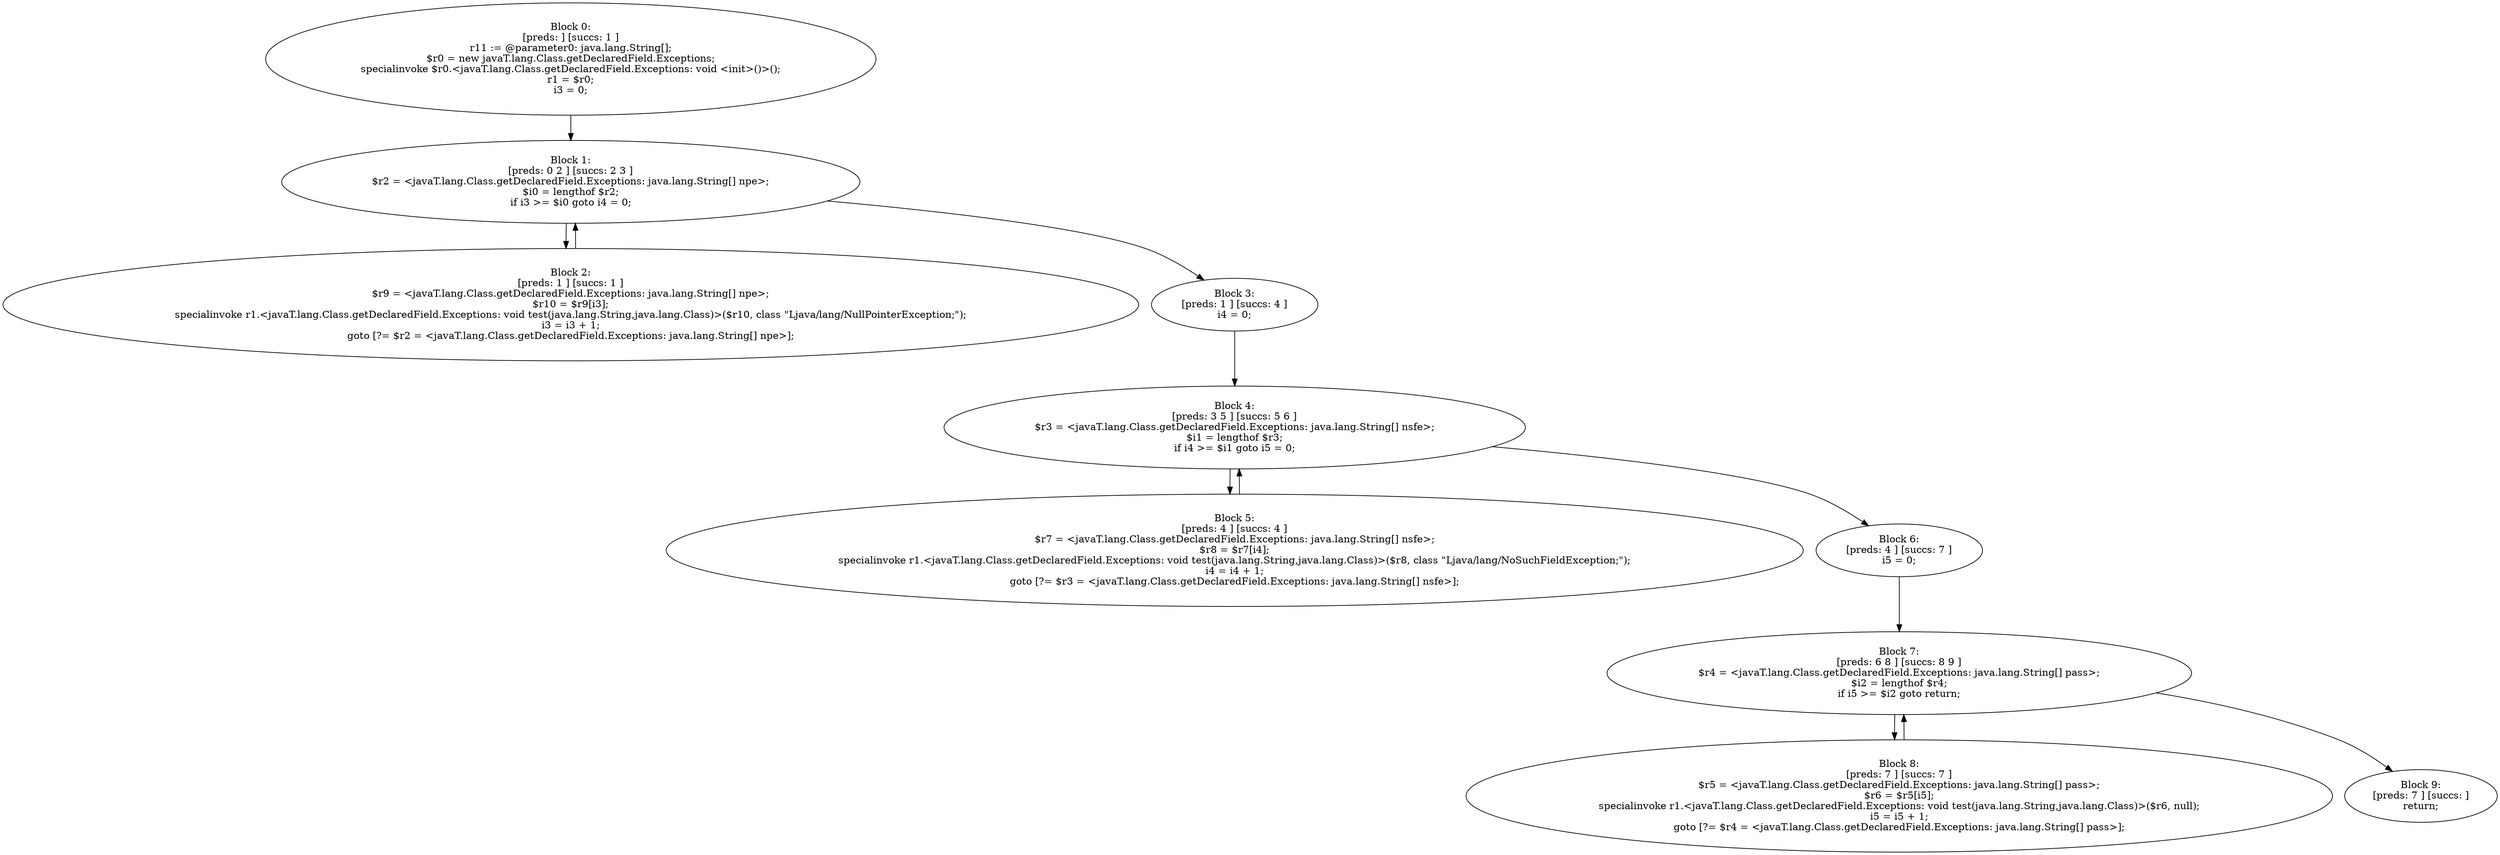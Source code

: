 digraph "unitGraph" {
    "Block 0:
[preds: ] [succs: 1 ]
r11 := @parameter0: java.lang.String[];
$r0 = new javaT.lang.Class.getDeclaredField.Exceptions;
specialinvoke $r0.<javaT.lang.Class.getDeclaredField.Exceptions: void <init>()>();
r1 = $r0;
i3 = 0;
"
    "Block 1:
[preds: 0 2 ] [succs: 2 3 ]
$r2 = <javaT.lang.Class.getDeclaredField.Exceptions: java.lang.String[] npe>;
$i0 = lengthof $r2;
if i3 >= $i0 goto i4 = 0;
"
    "Block 2:
[preds: 1 ] [succs: 1 ]
$r9 = <javaT.lang.Class.getDeclaredField.Exceptions: java.lang.String[] npe>;
$r10 = $r9[i3];
specialinvoke r1.<javaT.lang.Class.getDeclaredField.Exceptions: void test(java.lang.String,java.lang.Class)>($r10, class \"Ljava/lang/NullPointerException;\");
i3 = i3 + 1;
goto [?= $r2 = <javaT.lang.Class.getDeclaredField.Exceptions: java.lang.String[] npe>];
"
    "Block 3:
[preds: 1 ] [succs: 4 ]
i4 = 0;
"
    "Block 4:
[preds: 3 5 ] [succs: 5 6 ]
$r3 = <javaT.lang.Class.getDeclaredField.Exceptions: java.lang.String[] nsfe>;
$i1 = lengthof $r3;
if i4 >= $i1 goto i5 = 0;
"
    "Block 5:
[preds: 4 ] [succs: 4 ]
$r7 = <javaT.lang.Class.getDeclaredField.Exceptions: java.lang.String[] nsfe>;
$r8 = $r7[i4];
specialinvoke r1.<javaT.lang.Class.getDeclaredField.Exceptions: void test(java.lang.String,java.lang.Class)>($r8, class \"Ljava/lang/NoSuchFieldException;\");
i4 = i4 + 1;
goto [?= $r3 = <javaT.lang.Class.getDeclaredField.Exceptions: java.lang.String[] nsfe>];
"
    "Block 6:
[preds: 4 ] [succs: 7 ]
i5 = 0;
"
    "Block 7:
[preds: 6 8 ] [succs: 8 9 ]
$r4 = <javaT.lang.Class.getDeclaredField.Exceptions: java.lang.String[] pass>;
$i2 = lengthof $r4;
if i5 >= $i2 goto return;
"
    "Block 8:
[preds: 7 ] [succs: 7 ]
$r5 = <javaT.lang.Class.getDeclaredField.Exceptions: java.lang.String[] pass>;
$r6 = $r5[i5];
specialinvoke r1.<javaT.lang.Class.getDeclaredField.Exceptions: void test(java.lang.String,java.lang.Class)>($r6, null);
i5 = i5 + 1;
goto [?= $r4 = <javaT.lang.Class.getDeclaredField.Exceptions: java.lang.String[] pass>];
"
    "Block 9:
[preds: 7 ] [succs: ]
return;
"
    "Block 0:
[preds: ] [succs: 1 ]
r11 := @parameter0: java.lang.String[];
$r0 = new javaT.lang.Class.getDeclaredField.Exceptions;
specialinvoke $r0.<javaT.lang.Class.getDeclaredField.Exceptions: void <init>()>();
r1 = $r0;
i3 = 0;
"->"Block 1:
[preds: 0 2 ] [succs: 2 3 ]
$r2 = <javaT.lang.Class.getDeclaredField.Exceptions: java.lang.String[] npe>;
$i0 = lengthof $r2;
if i3 >= $i0 goto i4 = 0;
";
    "Block 1:
[preds: 0 2 ] [succs: 2 3 ]
$r2 = <javaT.lang.Class.getDeclaredField.Exceptions: java.lang.String[] npe>;
$i0 = lengthof $r2;
if i3 >= $i0 goto i4 = 0;
"->"Block 2:
[preds: 1 ] [succs: 1 ]
$r9 = <javaT.lang.Class.getDeclaredField.Exceptions: java.lang.String[] npe>;
$r10 = $r9[i3];
specialinvoke r1.<javaT.lang.Class.getDeclaredField.Exceptions: void test(java.lang.String,java.lang.Class)>($r10, class \"Ljava/lang/NullPointerException;\");
i3 = i3 + 1;
goto [?= $r2 = <javaT.lang.Class.getDeclaredField.Exceptions: java.lang.String[] npe>];
";
    "Block 1:
[preds: 0 2 ] [succs: 2 3 ]
$r2 = <javaT.lang.Class.getDeclaredField.Exceptions: java.lang.String[] npe>;
$i0 = lengthof $r2;
if i3 >= $i0 goto i4 = 0;
"->"Block 3:
[preds: 1 ] [succs: 4 ]
i4 = 0;
";
    "Block 2:
[preds: 1 ] [succs: 1 ]
$r9 = <javaT.lang.Class.getDeclaredField.Exceptions: java.lang.String[] npe>;
$r10 = $r9[i3];
specialinvoke r1.<javaT.lang.Class.getDeclaredField.Exceptions: void test(java.lang.String,java.lang.Class)>($r10, class \"Ljava/lang/NullPointerException;\");
i3 = i3 + 1;
goto [?= $r2 = <javaT.lang.Class.getDeclaredField.Exceptions: java.lang.String[] npe>];
"->"Block 1:
[preds: 0 2 ] [succs: 2 3 ]
$r2 = <javaT.lang.Class.getDeclaredField.Exceptions: java.lang.String[] npe>;
$i0 = lengthof $r2;
if i3 >= $i0 goto i4 = 0;
";
    "Block 3:
[preds: 1 ] [succs: 4 ]
i4 = 0;
"->"Block 4:
[preds: 3 5 ] [succs: 5 6 ]
$r3 = <javaT.lang.Class.getDeclaredField.Exceptions: java.lang.String[] nsfe>;
$i1 = lengthof $r3;
if i4 >= $i1 goto i5 = 0;
";
    "Block 4:
[preds: 3 5 ] [succs: 5 6 ]
$r3 = <javaT.lang.Class.getDeclaredField.Exceptions: java.lang.String[] nsfe>;
$i1 = lengthof $r3;
if i4 >= $i1 goto i5 = 0;
"->"Block 5:
[preds: 4 ] [succs: 4 ]
$r7 = <javaT.lang.Class.getDeclaredField.Exceptions: java.lang.String[] nsfe>;
$r8 = $r7[i4];
specialinvoke r1.<javaT.lang.Class.getDeclaredField.Exceptions: void test(java.lang.String,java.lang.Class)>($r8, class \"Ljava/lang/NoSuchFieldException;\");
i4 = i4 + 1;
goto [?= $r3 = <javaT.lang.Class.getDeclaredField.Exceptions: java.lang.String[] nsfe>];
";
    "Block 4:
[preds: 3 5 ] [succs: 5 6 ]
$r3 = <javaT.lang.Class.getDeclaredField.Exceptions: java.lang.String[] nsfe>;
$i1 = lengthof $r3;
if i4 >= $i1 goto i5 = 0;
"->"Block 6:
[preds: 4 ] [succs: 7 ]
i5 = 0;
";
    "Block 5:
[preds: 4 ] [succs: 4 ]
$r7 = <javaT.lang.Class.getDeclaredField.Exceptions: java.lang.String[] nsfe>;
$r8 = $r7[i4];
specialinvoke r1.<javaT.lang.Class.getDeclaredField.Exceptions: void test(java.lang.String,java.lang.Class)>($r8, class \"Ljava/lang/NoSuchFieldException;\");
i4 = i4 + 1;
goto [?= $r3 = <javaT.lang.Class.getDeclaredField.Exceptions: java.lang.String[] nsfe>];
"->"Block 4:
[preds: 3 5 ] [succs: 5 6 ]
$r3 = <javaT.lang.Class.getDeclaredField.Exceptions: java.lang.String[] nsfe>;
$i1 = lengthof $r3;
if i4 >= $i1 goto i5 = 0;
";
    "Block 6:
[preds: 4 ] [succs: 7 ]
i5 = 0;
"->"Block 7:
[preds: 6 8 ] [succs: 8 9 ]
$r4 = <javaT.lang.Class.getDeclaredField.Exceptions: java.lang.String[] pass>;
$i2 = lengthof $r4;
if i5 >= $i2 goto return;
";
    "Block 7:
[preds: 6 8 ] [succs: 8 9 ]
$r4 = <javaT.lang.Class.getDeclaredField.Exceptions: java.lang.String[] pass>;
$i2 = lengthof $r4;
if i5 >= $i2 goto return;
"->"Block 8:
[preds: 7 ] [succs: 7 ]
$r5 = <javaT.lang.Class.getDeclaredField.Exceptions: java.lang.String[] pass>;
$r6 = $r5[i5];
specialinvoke r1.<javaT.lang.Class.getDeclaredField.Exceptions: void test(java.lang.String,java.lang.Class)>($r6, null);
i5 = i5 + 1;
goto [?= $r4 = <javaT.lang.Class.getDeclaredField.Exceptions: java.lang.String[] pass>];
";
    "Block 7:
[preds: 6 8 ] [succs: 8 9 ]
$r4 = <javaT.lang.Class.getDeclaredField.Exceptions: java.lang.String[] pass>;
$i2 = lengthof $r4;
if i5 >= $i2 goto return;
"->"Block 9:
[preds: 7 ] [succs: ]
return;
";
    "Block 8:
[preds: 7 ] [succs: 7 ]
$r5 = <javaT.lang.Class.getDeclaredField.Exceptions: java.lang.String[] pass>;
$r6 = $r5[i5];
specialinvoke r1.<javaT.lang.Class.getDeclaredField.Exceptions: void test(java.lang.String,java.lang.Class)>($r6, null);
i5 = i5 + 1;
goto [?= $r4 = <javaT.lang.Class.getDeclaredField.Exceptions: java.lang.String[] pass>];
"->"Block 7:
[preds: 6 8 ] [succs: 8 9 ]
$r4 = <javaT.lang.Class.getDeclaredField.Exceptions: java.lang.String[] pass>;
$i2 = lengthof $r4;
if i5 >= $i2 goto return;
";
}
